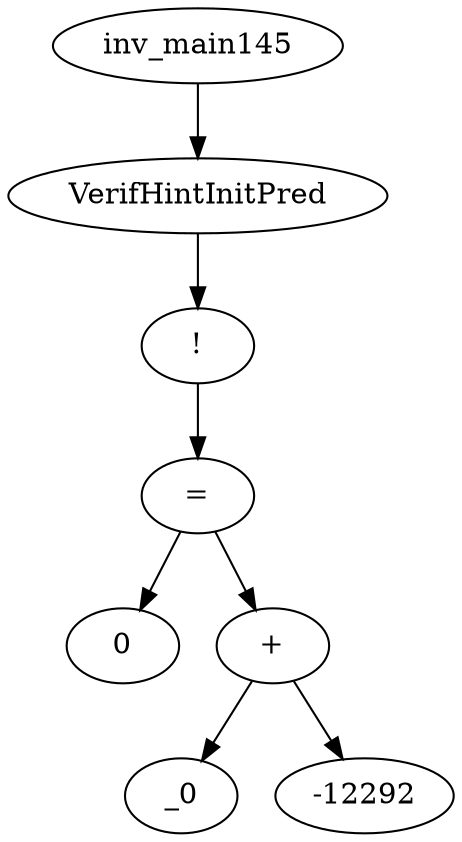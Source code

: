 digraph dag {
0 [label="inv_main145"];
1 [label="VerifHintInitPred"];
2 [label="!"];
3 [label="="];
4 [label="0"];
5 [label="+"];
6 [label="_0"];
7 [label="-12292"];
0->1
1->2
2->3
3->5
3 -> 4
5->7
5 -> 6
}
